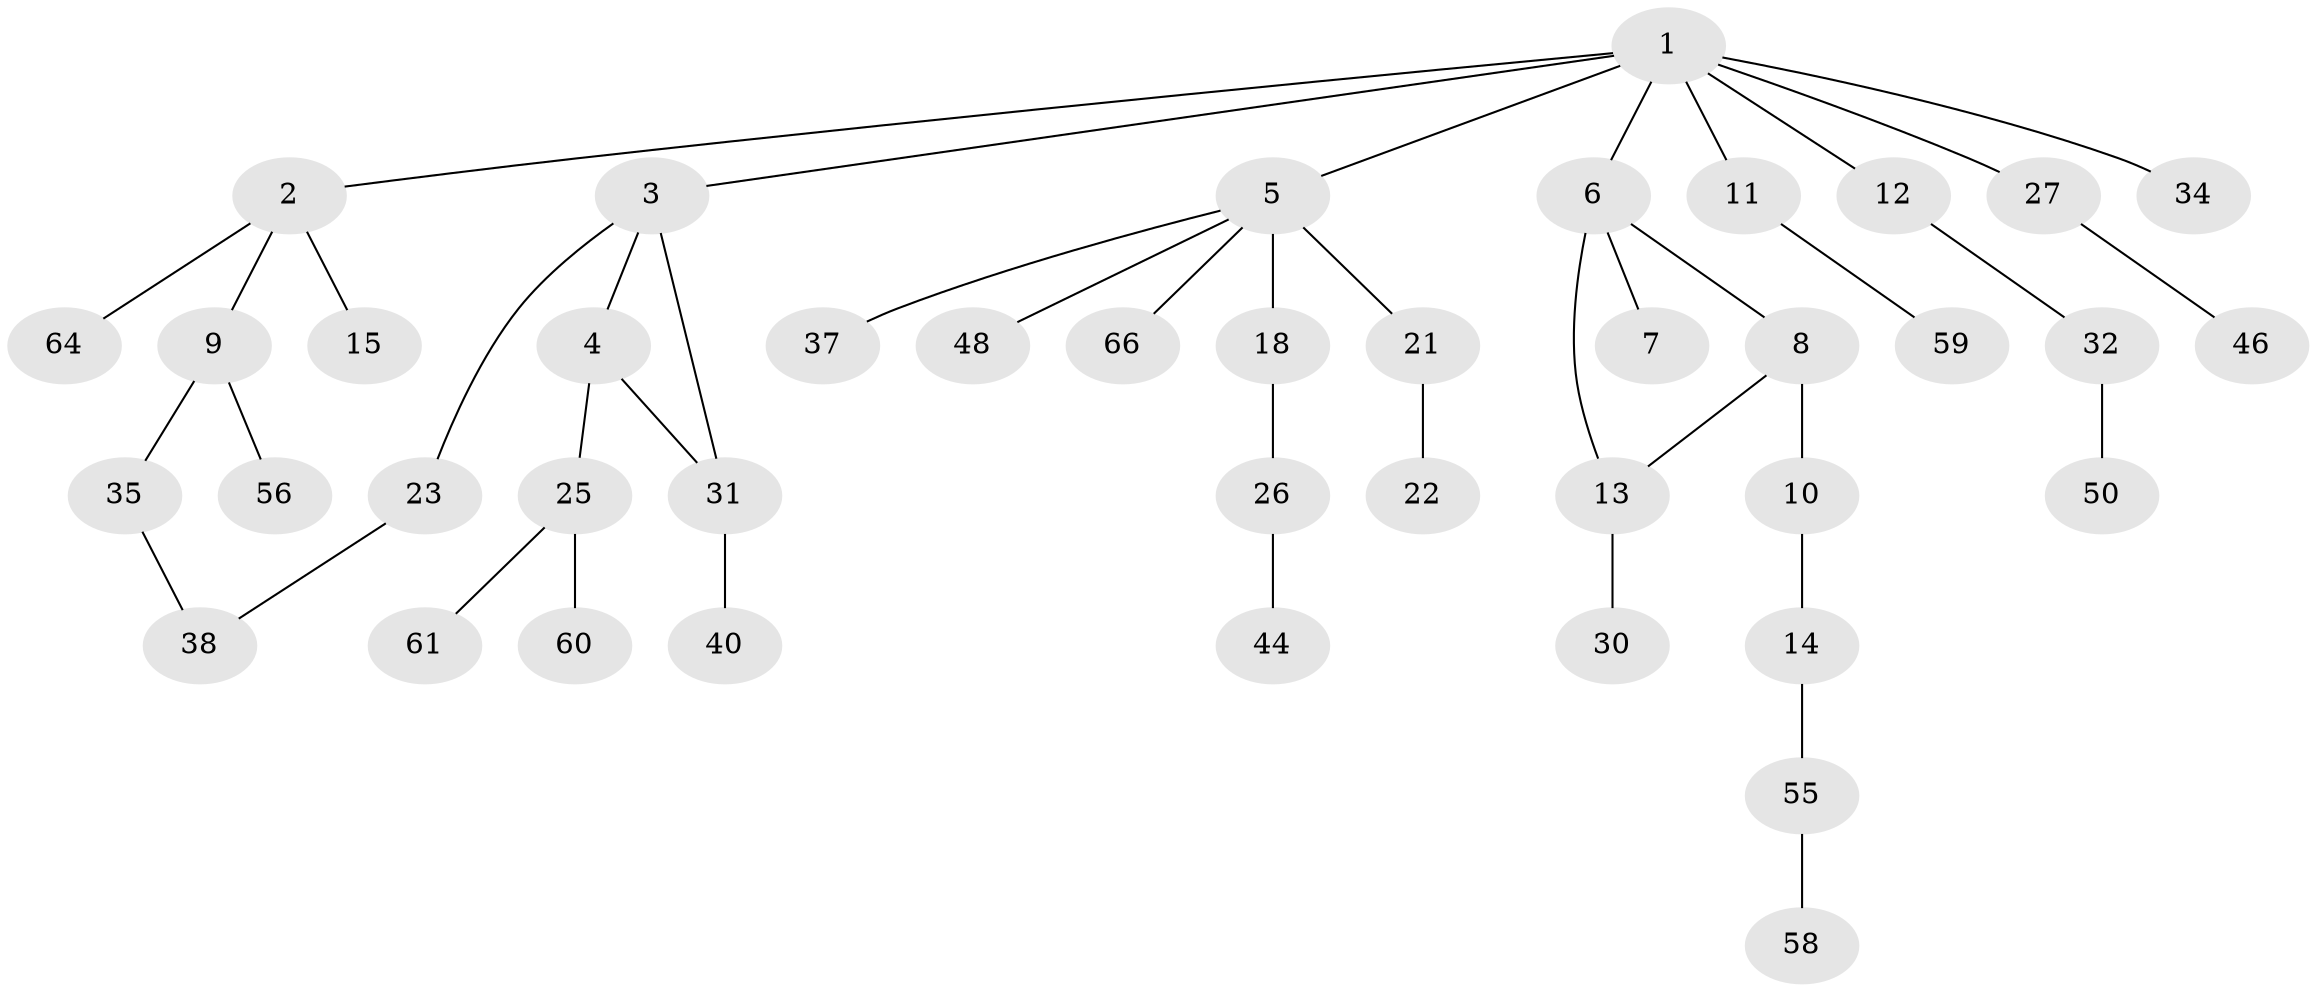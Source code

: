 // Generated by graph-tools (version 1.1) at 2025/51/02/27/25 19:51:40]
// undirected, 42 vertices, 44 edges
graph export_dot {
graph [start="1"]
  node [color=gray90,style=filled];
  1 [super="+67"];
  2;
  3 [super="+20"];
  4;
  5 [super="+17"];
  6 [super="+19"];
  7 [super="+57"];
  8;
  9 [super="+16"];
  10 [super="+42"];
  11 [super="+54"];
  12;
  13 [super="+33"];
  14 [super="+28"];
  15 [super="+47"];
  18 [super="+29"];
  21 [super="+24"];
  22;
  23 [super="+36"];
  25 [super="+53"];
  26 [super="+39"];
  27;
  30;
  31 [super="+43"];
  32 [super="+52"];
  34;
  35 [super="+63"];
  37 [super="+41"];
  38;
  40 [super="+45"];
  44;
  46 [super="+51"];
  48 [super="+49"];
  50;
  55;
  56;
  58 [super="+62"];
  59;
  60;
  61;
  64 [super="+65"];
  66;
  1 -- 2;
  1 -- 3;
  1 -- 5 [weight=2];
  1 -- 6;
  1 -- 11;
  1 -- 12 [weight=2];
  1 -- 27;
  1 -- 34;
  2 -- 9;
  2 -- 15;
  2 -- 64;
  3 -- 4;
  3 -- 23;
  3 -- 31;
  4 -- 25;
  4 -- 31;
  5 -- 18;
  5 -- 21;
  5 -- 66;
  5 -- 48;
  5 -- 37;
  6 -- 7;
  6 -- 8;
  6 -- 13;
  8 -- 10;
  8 -- 13;
  9 -- 56;
  9 -- 35;
  10 -- 14;
  11 -- 59;
  12 -- 32;
  13 -- 30;
  14 -- 55;
  18 -- 26;
  21 -- 22;
  23 -- 38;
  25 -- 60;
  25 -- 61;
  26 -- 44;
  27 -- 46;
  31 -- 40;
  32 -- 50;
  35 -- 38;
  55 -- 58;
}
